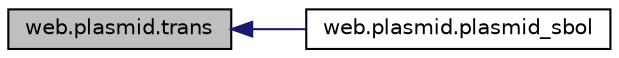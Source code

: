 digraph "web.plasmid.trans"
{
  edge [fontname="Helvetica",fontsize="10",labelfontname="Helvetica",labelfontsize="10"];
  node [fontname="Helvetica",fontsize="10",shape=record];
  rankdir="LR";
  Node1 [label="web.plasmid.trans",height=0.2,width=0.4,color="black", fillcolor="grey75", style="filled" fontcolor="black"];
  Node1 -> Node2 [dir="back",color="midnightblue",fontsize="10",style="solid"];
  Node2 [label="web.plasmid.plasmid_sbol",height=0.2,width=0.4,color="black", fillcolor="white", style="filled",URL="$namespaceweb_1_1plasmid.html#a815b6bb1e8ce0d7c5e74517980fe8956"];
}
